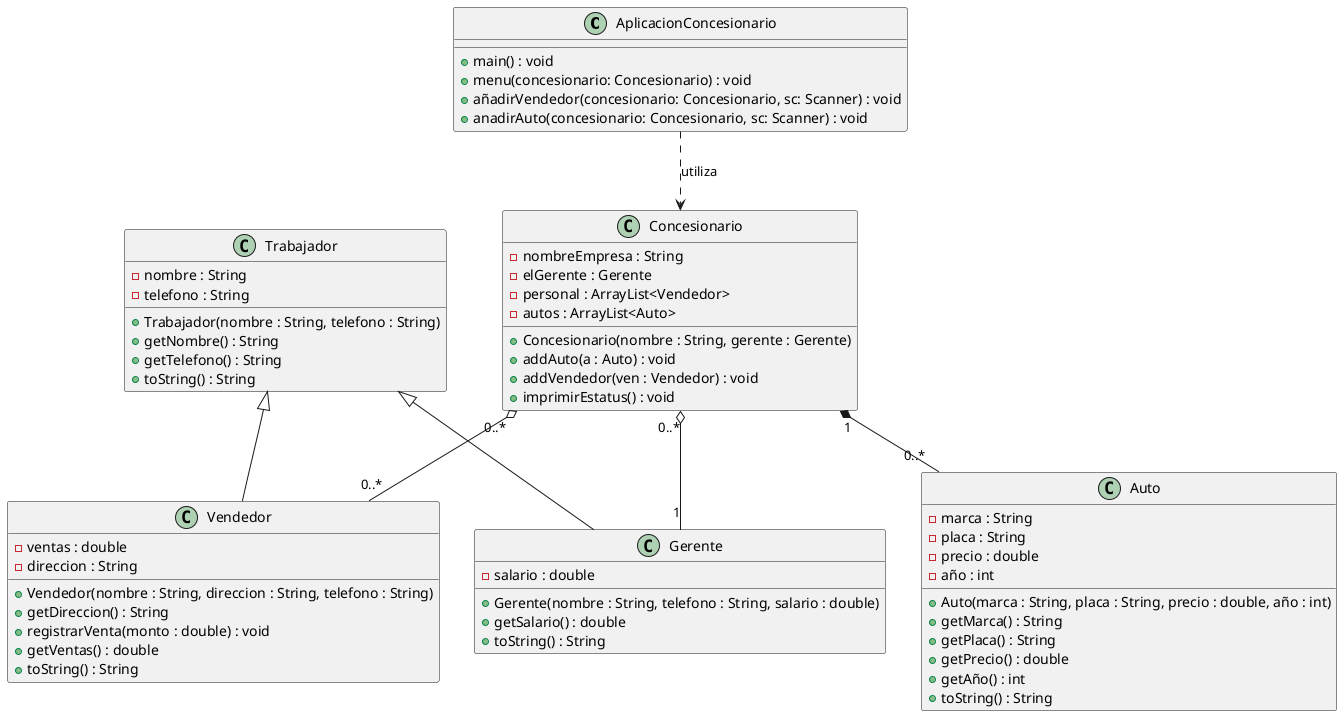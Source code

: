@startuml Diagrama

class AplicacionConcesionario {
    +main() : void
    +menu(concesionario: Concesionario) : void
    +añadirVendedor(concesionario: Concesionario, sc: Scanner) : void
    +anadirAuto(concesionario: Concesionario, sc: Scanner) : void
}

class Concesionario {
    -nombreEmpresa : String
    -elGerente : Gerente
    -personal : ArrayList<Vendedor>
    -autos : ArrayList<Auto>

    +Concesionario(nombre : String, gerente : Gerente)
    +addAuto(a : Auto) : void
    +addVendedor(ven : Vendedor) : void
    +imprimirEstatus() : void
}

class Gerente {
    -salario : double

    +Gerente(nombre : String, telefono : String, salario : double)
    +getSalario() : double
    +toString() : String
}

class Vendedor {
    -ventas : double
    -direccion : String

    +Vendedor(nombre : String, direccion : String, telefono : String)
    +getDireccion() : String
    +registrarVenta(monto : double) : void
    +getVentas() : double
    +toString() : String
}

class Auto {
    -marca : String
    -placa : String
    -precio : double
    -año : int

    +Auto(marca : String, placa : String, precio : double, año : int)
    +getMarca() : String
    +getPlaca() : String
    +getPrecio() : double
    +getAño() : int
    +toString() : String
}

class Trabajador {
    -nombre : String
    -telefono : String

    +Trabajador(nombre : String, telefono : String)
    +getNombre() : String
    +getTelefono() : String
    +toString() : String
}

AplicacionConcesionario ..> Concesionario : utiliza
Concesionario "0..*" o-- "1" Gerente
Concesionario "1" *-- "0..*" Auto 
Concesionario "0..*" o-- "0..*" Vendedor
Trabajador <|-- Gerente
Trabajador <|-- Vendedor

@enduml
